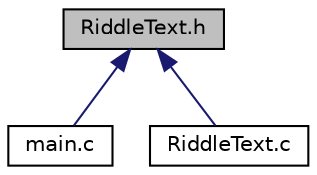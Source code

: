 digraph "RiddleText.h"
{
 // LATEX_PDF_SIZE
  edge [fontname="Helvetica",fontsize="10",labelfontname="Helvetica",labelfontsize="10"];
  node [fontname="Helvetica",fontsize="10",shape=record];
  Node1 [label="RiddleText.h",height=0.2,width=0.4,color="black", fillcolor="grey75", style="filled", fontcolor="black",tooltip="Header file for RiddleText."];
  Node1 -> Node2 [dir="back",color="midnightblue",fontsize="10",style="solid",fontname="Helvetica"];
  Node2 [label="main.c",height=0.2,width=0.4,color="black", fillcolor="white", style="filled",URL="$main_8c.html",tooltip="Main File."];
  Node1 -> Node3 [dir="back",color="midnightblue",fontsize="10",style="solid",fontname="Helvetica"];
  Node3 [label="RiddleText.c",height=0.2,width=0.4,color="black", fillcolor="white", style="filled",URL="$RiddleText_8c.html",tooltip="Text Riddle functions."];
}
